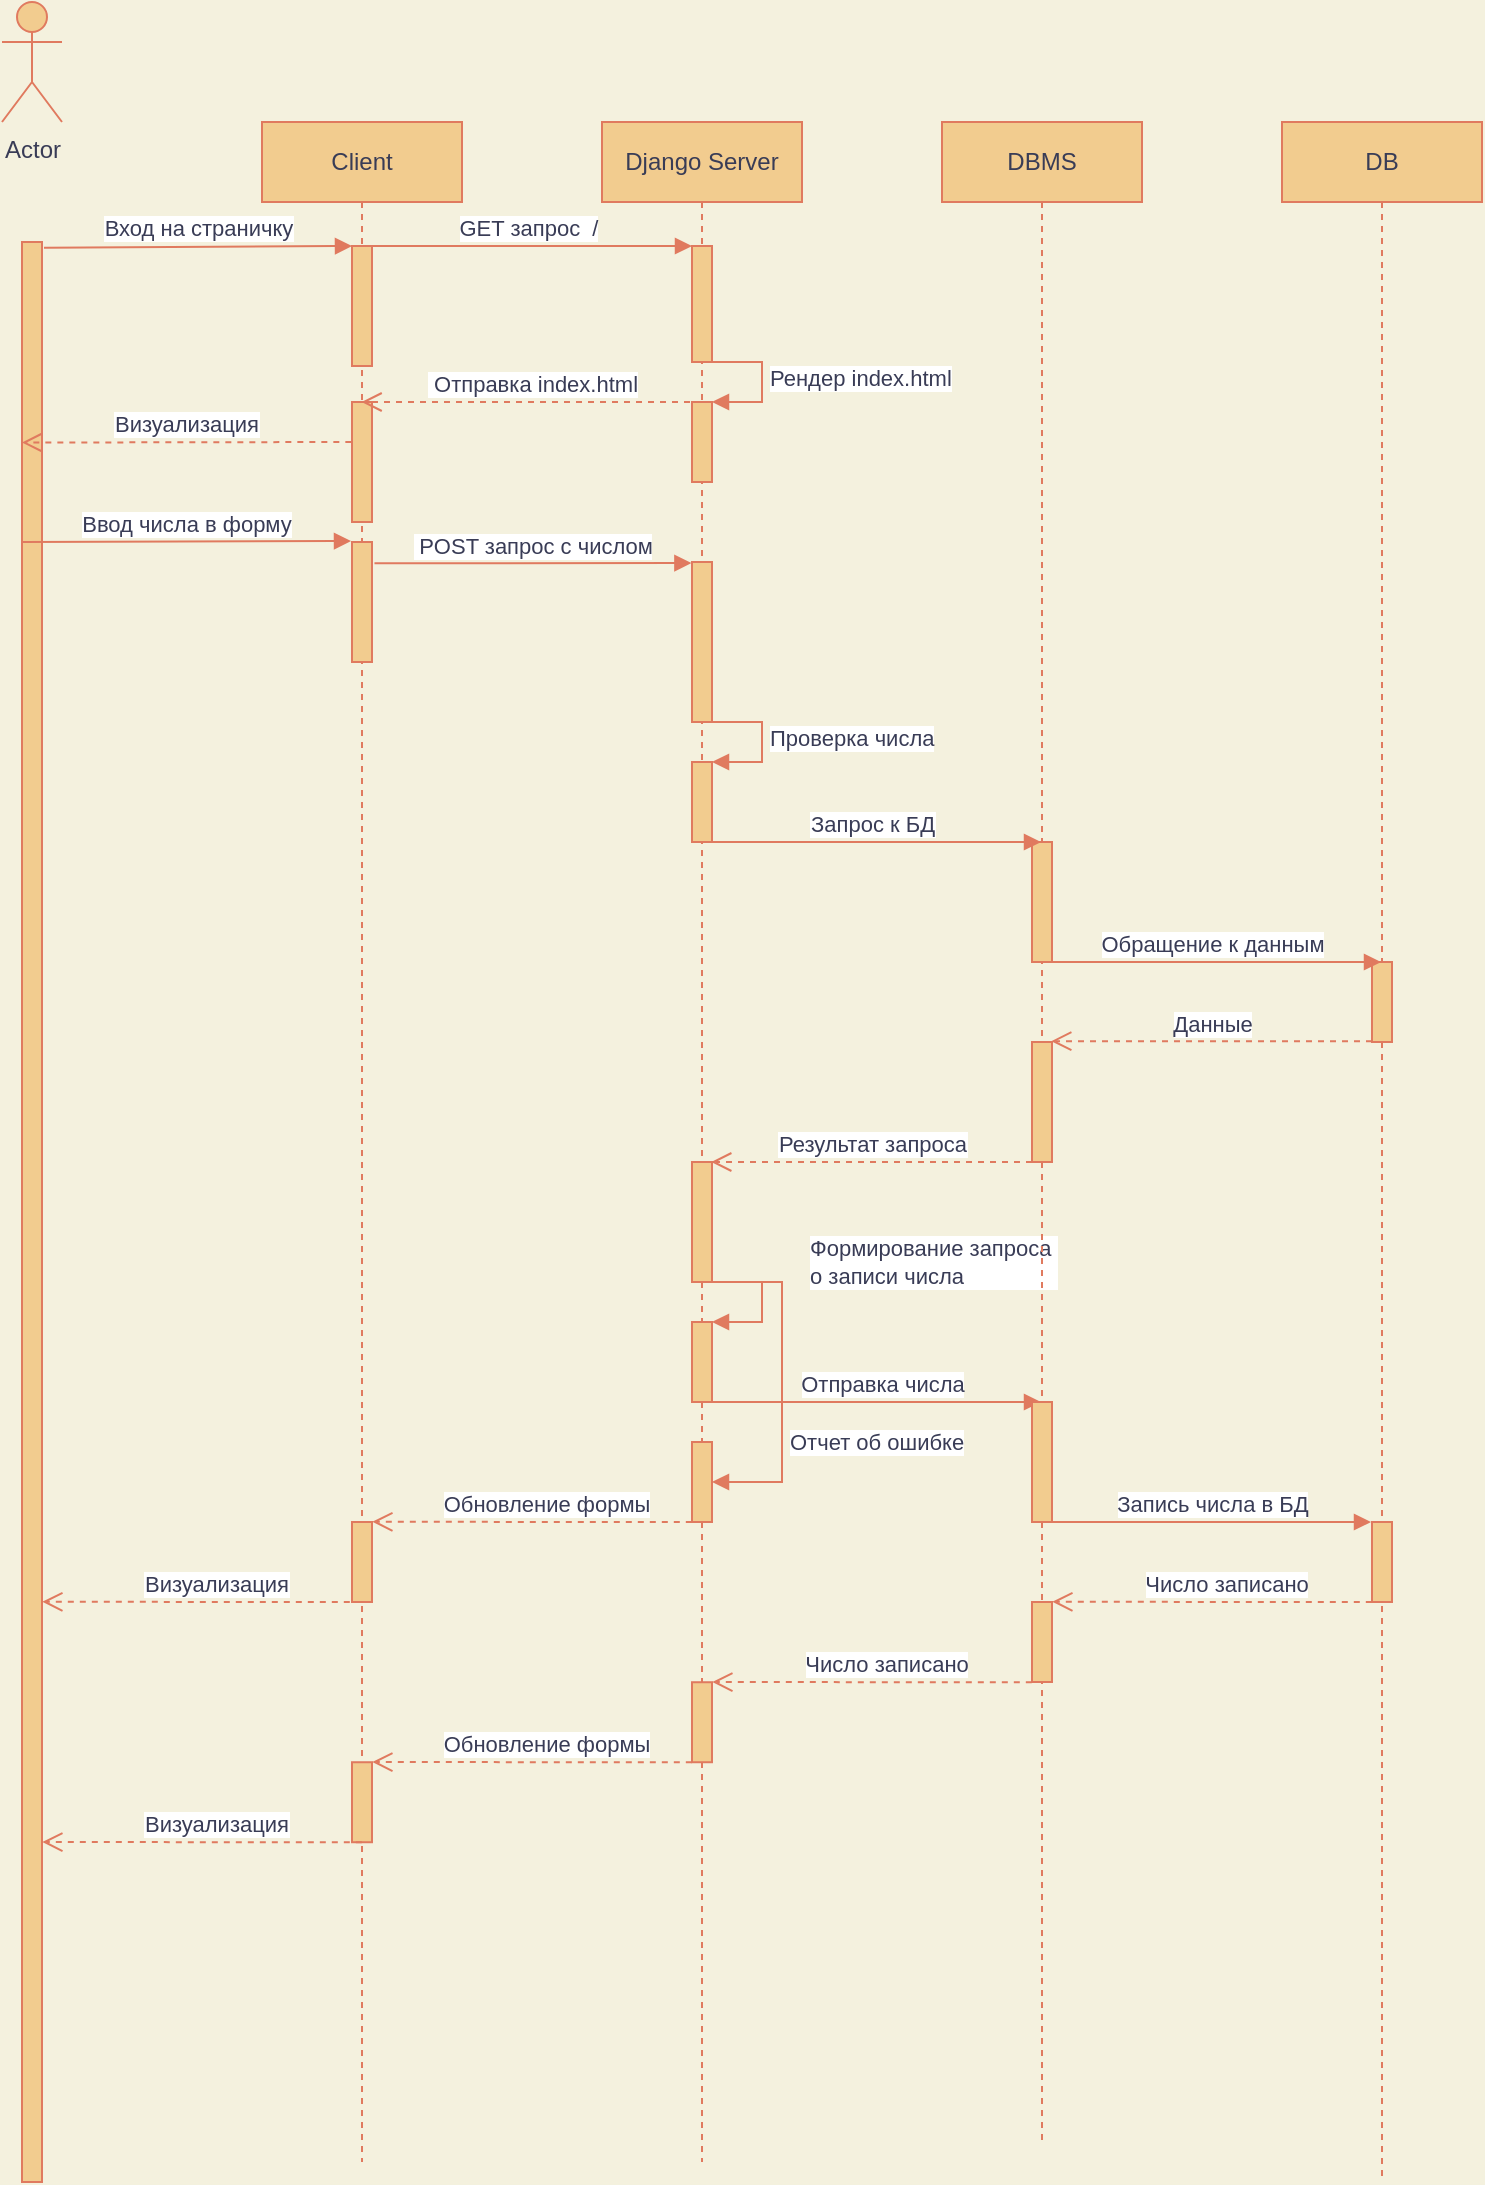 <mxfile version="16.5.4" type="device"><diagram id="aTdQ-CCidGfSh2Og6m9X" name="Page-1"><mxGraphModel dx="1185" dy="635" grid="1" gridSize="10" guides="1" tooltips="1" connect="1" arrows="1" fold="1" page="1" pageScale="1" pageWidth="1169" pageHeight="1654" background="#F4F1DE" math="0" shadow="0"><root><mxCell id="0"/><mxCell id="1" parent="0"/><mxCell id="GS0B7JtyEOWmM8uJhajH-1" value="Actor" style="shape=umlActor;verticalLabelPosition=bottom;verticalAlign=top;html=1;rounded=0;sketch=0;fontColor=#393C56;strokeColor=#E07A5F;fillColor=#F2CC8F;" vertex="1" parent="1"><mxGeometry x="250" y="180" width="30" height="60" as="geometry"/></mxCell><mxCell id="GS0B7JtyEOWmM8uJhajH-2" value="Client" style="shape=umlLifeline;perimeter=lifelinePerimeter;whiteSpace=wrap;html=1;container=1;collapsible=0;recursiveResize=0;outlineConnect=0;rounded=0;sketch=0;fontColor=#393C56;strokeColor=#E07A5F;fillColor=#F2CC8F;" vertex="1" parent="1"><mxGeometry x="380" y="240" width="100" height="1020" as="geometry"/></mxCell><mxCell id="GS0B7JtyEOWmM8uJhajH-36" value="" style="html=1;points=[];perimeter=orthogonalPerimeter;rounded=0;sketch=0;fontColor=#393C56;strokeColor=#E07A5F;fillColor=#F2CC8F;" vertex="1" parent="GS0B7JtyEOWmM8uJhajH-2"><mxGeometry x="45" y="62" width="10" height="60" as="geometry"/></mxCell><mxCell id="GS0B7JtyEOWmM8uJhajH-37" value="" style="html=1;points=[];perimeter=orthogonalPerimeter;rounded=0;sketch=0;fontColor=#393C56;strokeColor=#E07A5F;fillColor=#F2CC8F;" vertex="1" parent="GS0B7JtyEOWmM8uJhajH-2"><mxGeometry x="45" y="140" width="10" height="60" as="geometry"/></mxCell><mxCell id="GS0B7JtyEOWmM8uJhajH-38" value="" style="html=1;points=[];perimeter=orthogonalPerimeter;rounded=0;sketch=0;fontColor=#393C56;strokeColor=#E07A5F;fillColor=#F2CC8F;" vertex="1" parent="GS0B7JtyEOWmM8uJhajH-2"><mxGeometry x="45" y="210" width="10" height="60" as="geometry"/></mxCell><mxCell id="GS0B7JtyEOWmM8uJhajH-53" value="" style="html=1;points=[];perimeter=orthogonalPerimeter;rounded=0;sketch=0;fontColor=#393C56;strokeColor=#E07A5F;fillColor=#F2CC8F;" vertex="1" parent="GS0B7JtyEOWmM8uJhajH-2"><mxGeometry x="45" y="820.12" width="10" height="40" as="geometry"/></mxCell><mxCell id="GS0B7JtyEOWmM8uJhajH-54" value="Обновление формы" style="html=1;verticalAlign=bottom;endArrow=open;dashed=1;endSize=8;rounded=1;sketch=0;fontColor=#393C56;strokeColor=#E07A5F;fillColor=#F2CC8F;curved=0;exitX=-0.009;exitY=1.001;exitDx=0;exitDy=0;exitPerimeter=0;entryX=1.015;entryY=-0.003;entryDx=0;entryDy=0;entryPerimeter=0;" edge="1" parent="GS0B7JtyEOWmM8uJhajH-2" target="GS0B7JtyEOWmM8uJhajH-53"><mxGeometry x="-0.09" relative="1" as="geometry"><mxPoint x="214.91" y="820.16" as="sourcePoint"/><mxPoint x="60" y="820.12" as="targetPoint"/><mxPoint as="offset"/></mxGeometry></mxCell><mxCell id="GS0B7JtyEOWmM8uJhajH-69" value="Вход на страничку" style="html=1;verticalAlign=bottom;endArrow=block;rounded=1;sketch=0;fontColor=#393C56;strokeColor=#E07A5F;fillColor=#F2CC8F;curved=0;exitX=1.1;exitY=0.003;exitDx=0;exitDy=0;exitPerimeter=0;" edge="1" parent="GS0B7JtyEOWmM8uJhajH-2" source="GS0B7JtyEOWmM8uJhajH-9"><mxGeometry width="80" relative="1" as="geometry"><mxPoint x="-35" y="62" as="sourcePoint"/><mxPoint x="45" y="62" as="targetPoint"/></mxGeometry></mxCell><mxCell id="GS0B7JtyEOWmM8uJhajH-3" value="Django Server" style="shape=umlLifeline;perimeter=lifelinePerimeter;whiteSpace=wrap;html=1;container=1;collapsible=0;recursiveResize=0;outlineConnect=0;rounded=0;sketch=0;fontColor=#393C56;strokeColor=#E07A5F;fillColor=#F2CC8F;" vertex="1" parent="1"><mxGeometry x="550" y="240" width="100" height="1020" as="geometry"/></mxCell><mxCell id="GS0B7JtyEOWmM8uJhajH-15" value="" style="html=1;points=[];perimeter=orthogonalPerimeter;rounded=0;sketch=0;fontColor=#393C56;strokeColor=#E07A5F;fillColor=#F2CC8F;" vertex="1" parent="GS0B7JtyEOWmM8uJhajH-3"><mxGeometry x="45" y="62" width="10" height="58" as="geometry"/></mxCell><mxCell id="GS0B7JtyEOWmM8uJhajH-20" value="" style="html=1;points=[];perimeter=orthogonalPerimeter;rounded=0;sketch=0;fontColor=#393C56;strokeColor=#E07A5F;fillColor=#F2CC8F;" vertex="1" parent="GS0B7JtyEOWmM8uJhajH-3"><mxGeometry x="45" y="140" width="10" height="40" as="geometry"/></mxCell><mxCell id="GS0B7JtyEOWmM8uJhajH-21" value="Рендер index.html" style="edgeStyle=orthogonalEdgeStyle;html=1;align=left;spacingLeft=2;endArrow=block;rounded=0;entryX=1;entryY=0;sketch=0;fontColor=#393C56;strokeColor=#E07A5F;fillColor=#F2CC8F;curved=0;" edge="1" target="GS0B7JtyEOWmM8uJhajH-20" parent="GS0B7JtyEOWmM8uJhajH-3"><mxGeometry relative="1" as="geometry"><mxPoint x="50" y="120" as="sourcePoint"/><Array as="points"><mxPoint x="80" y="120"/></Array></mxGeometry></mxCell><mxCell id="GS0B7JtyEOWmM8uJhajH-27" value="" style="html=1;points=[];perimeter=orthogonalPerimeter;rounded=0;sketch=0;fontColor=#393C56;strokeColor=#E07A5F;fillColor=#F2CC8F;" vertex="1" parent="GS0B7JtyEOWmM8uJhajH-3"><mxGeometry x="45" y="220" width="10" height="80" as="geometry"/></mxCell><mxCell id="GS0B7JtyEOWmM8uJhajH-29" value="" style="html=1;points=[];perimeter=orthogonalPerimeter;rounded=0;sketch=0;fontColor=#393C56;strokeColor=#E07A5F;fillColor=#F2CC8F;" vertex="1" parent="GS0B7JtyEOWmM8uJhajH-3"><mxGeometry x="45" y="320" width="10" height="40" as="geometry"/></mxCell><mxCell id="GS0B7JtyEOWmM8uJhajH-30" value="Проверка числа" style="edgeStyle=orthogonalEdgeStyle;html=1;align=left;spacingLeft=2;endArrow=block;rounded=0;entryX=1;entryY=0;sketch=0;fontColor=#393C56;strokeColor=#E07A5F;fillColor=#F2CC8F;curved=0;" edge="1" target="GS0B7JtyEOWmM8uJhajH-29" parent="GS0B7JtyEOWmM8uJhajH-3"><mxGeometry relative="1" as="geometry"><mxPoint x="50" y="300" as="sourcePoint"/><Array as="points"><mxPoint x="80" y="300"/></Array></mxGeometry></mxCell><mxCell id="GS0B7JtyEOWmM8uJhajH-39" value="" style="html=1;points=[];perimeter=orthogonalPerimeter;rounded=0;sketch=0;fontColor=#393C56;strokeColor=#E07A5F;fillColor=#F2CC8F;" vertex="1" parent="GS0B7JtyEOWmM8uJhajH-3"><mxGeometry x="45" y="520" width="10" height="60" as="geometry"/></mxCell><mxCell id="GS0B7JtyEOWmM8uJhajH-41" value="" style="html=1;points=[];perimeter=orthogonalPerimeter;rounded=0;sketch=0;fontColor=#393C56;strokeColor=#E07A5F;fillColor=#F2CC8F;" vertex="1" parent="GS0B7JtyEOWmM8uJhajH-3"><mxGeometry x="45" y="600" width="10" height="40" as="geometry"/></mxCell><mxCell id="GS0B7JtyEOWmM8uJhajH-42" value="Формирование запроса&amp;nbsp;&lt;br&gt;о записи числа" style="edgeStyle=orthogonalEdgeStyle;html=1;align=left;spacingLeft=2;endArrow=block;rounded=0;entryX=1;entryY=0;sketch=0;fontColor=#393C56;strokeColor=#E07A5F;fillColor=#F2CC8F;curved=0;" edge="1" parent="GS0B7JtyEOWmM8uJhajH-3" target="GS0B7JtyEOWmM8uJhajH-41"><mxGeometry x="-0.2" y="22" relative="1" as="geometry"><mxPoint x="50" y="580" as="sourcePoint"/><Array as="points"><mxPoint x="80" y="580"/></Array><mxPoint x="-2" y="-10" as="offset"/></mxGeometry></mxCell><mxCell id="GS0B7JtyEOWmM8uJhajH-44" value="Отправка числа" style="html=1;verticalAlign=bottom;endArrow=block;rounded=1;sketch=0;fontColor=#393C56;strokeColor=#E07A5F;fillColor=#F2CC8F;curved=0;" edge="1" parent="GS0B7JtyEOWmM8uJhajH-3" target="GS0B7JtyEOWmM8uJhajH-6"><mxGeometry x="0.033" width="80" relative="1" as="geometry"><mxPoint x="55" y="640" as="sourcePoint"/><mxPoint x="190" y="640" as="targetPoint"/><mxPoint as="offset"/></mxGeometry></mxCell><mxCell id="GS0B7JtyEOWmM8uJhajH-51" value="" style="html=1;points=[];perimeter=orthogonalPerimeter;rounded=0;sketch=0;fontColor=#393C56;strokeColor=#E07A5F;fillColor=#F2CC8F;" vertex="1" parent="GS0B7JtyEOWmM8uJhajH-3"><mxGeometry x="45" y="780.12" width="10" height="40" as="geometry"/></mxCell><mxCell id="GS0B7JtyEOWmM8uJhajH-52" value="Число записано" style="html=1;verticalAlign=bottom;endArrow=open;dashed=1;endSize=8;rounded=1;sketch=0;fontColor=#393C56;strokeColor=#E07A5F;fillColor=#F2CC8F;curved=0;exitX=-0.009;exitY=1.001;exitDx=0;exitDy=0;exitPerimeter=0;entryX=1.015;entryY=-0.003;entryDx=0;entryDy=0;entryPerimeter=0;" edge="1" parent="GS0B7JtyEOWmM8uJhajH-3" target="GS0B7JtyEOWmM8uJhajH-51"><mxGeometry x="-0.09" relative="1" as="geometry"><mxPoint x="214.91" y="780.16" as="sourcePoint"/><mxPoint x="60" y="780.12" as="targetPoint"/><mxPoint as="offset"/></mxGeometry></mxCell><mxCell id="GS0B7JtyEOWmM8uJhajH-58" value="" style="html=1;points=[];perimeter=orthogonalPerimeter;rounded=0;sketch=0;fontColor=#393C56;strokeColor=#E07A5F;fillColor=#F2CC8F;" vertex="1" parent="GS0B7JtyEOWmM8uJhajH-3"><mxGeometry x="45" y="660" width="10" height="40" as="geometry"/></mxCell><mxCell id="GS0B7JtyEOWmM8uJhajH-59" value="Отчет об ошибке" style="edgeStyle=orthogonalEdgeStyle;html=1;align=left;spacingLeft=2;endArrow=block;rounded=0;sketch=0;fontColor=#393C56;strokeColor=#E07A5F;fillColor=#F2CC8F;curved=0;" edge="1" parent="GS0B7JtyEOWmM8uJhajH-3" target="GS0B7JtyEOWmM8uJhajH-58"><mxGeometry x="0.333" relative="1" as="geometry"><mxPoint x="60" y="580" as="sourcePoint"/><Array as="points"><mxPoint x="60" y="580"/><mxPoint x="90" y="580"/><mxPoint x="90" y="680"/></Array><mxPoint x="65" y="620" as="targetPoint"/><mxPoint as="offset"/></mxGeometry></mxCell><mxCell id="GS0B7JtyEOWmM8uJhajH-65" value="" style="html=1;points=[];perimeter=orthogonalPerimeter;rounded=0;sketch=0;fontColor=#393C56;strokeColor=#E07A5F;fillColor=#F2CC8F;" vertex="1" parent="GS0B7JtyEOWmM8uJhajH-3"><mxGeometry x="-125" y="700.0" width="10" height="40" as="geometry"/></mxCell><mxCell id="GS0B7JtyEOWmM8uJhajH-66" value="Обновление формы" style="html=1;verticalAlign=bottom;endArrow=open;dashed=1;endSize=8;rounded=1;sketch=0;fontColor=#393C56;strokeColor=#E07A5F;fillColor=#F2CC8F;curved=0;exitX=-0.009;exitY=1.001;exitDx=0;exitDy=0;exitPerimeter=0;entryX=1.015;entryY=-0.003;entryDx=0;entryDy=0;entryPerimeter=0;" edge="1" parent="GS0B7JtyEOWmM8uJhajH-3" target="GS0B7JtyEOWmM8uJhajH-65"><mxGeometry x="-0.09" relative="1" as="geometry"><mxPoint x="44.91" y="700.04" as="sourcePoint"/><mxPoint x="-490" y="460.0" as="targetPoint"/><mxPoint as="offset"/></mxGeometry></mxCell><mxCell id="GS0B7JtyEOWmM8uJhajH-67" value="" style="html=1;points=[];perimeter=orthogonalPerimeter;rounded=0;sketch=0;fontColor=#393C56;strokeColor=#E07A5F;fillColor=#F2CC8F;" vertex="1" parent="GS0B7JtyEOWmM8uJhajH-3"><mxGeometry x="45" y="660.0" width="10" height="40" as="geometry"/></mxCell><mxCell id="GS0B7JtyEOWmM8uJhajH-68" value="Визуализация" style="html=1;verticalAlign=bottom;endArrow=open;dashed=1;endSize=8;rounded=1;sketch=0;fontColor=#393C56;strokeColor=#E07A5F;fillColor=#F2CC8F;curved=0;exitX=-0.009;exitY=1.001;exitDx=0;exitDy=0;exitPerimeter=0;entryX=1.015;entryY=-0.003;entryDx=0;entryDy=0;entryPerimeter=0;" edge="1" parent="GS0B7JtyEOWmM8uJhajH-3"><mxGeometry x="-0.09" relative="1" as="geometry"><mxPoint x="-120.09" y="740.04" as="sourcePoint"/><mxPoint x="-279.85" y="739.88" as="targetPoint"/><mxPoint as="offset"/></mxGeometry></mxCell><mxCell id="GS0B7JtyEOWmM8uJhajH-6" value="DBMS" style="shape=umlLifeline;perimeter=lifelinePerimeter;whiteSpace=wrap;html=1;container=1;collapsible=0;recursiveResize=0;outlineConnect=0;rounded=0;sketch=0;fontColor=#393C56;strokeColor=#E07A5F;fillColor=#F2CC8F;" vertex="1" parent="1"><mxGeometry x="720" y="240" width="100" height="1010" as="geometry"/></mxCell><mxCell id="GS0B7JtyEOWmM8uJhajH-18" value="" style="html=1;points=[];perimeter=orthogonalPerimeter;rounded=0;sketch=0;fontColor=#393C56;strokeColor=#E07A5F;fillColor=#F2CC8F;" vertex="1" parent="GS0B7JtyEOWmM8uJhajH-6"><mxGeometry x="45" y="360" width="10" height="60" as="geometry"/></mxCell><mxCell id="GS0B7JtyEOWmM8uJhajH-35" value="" style="html=1;points=[];perimeter=orthogonalPerimeter;rounded=0;sketch=0;fontColor=#393C56;strokeColor=#E07A5F;fillColor=#F2CC8F;" vertex="1" parent="GS0B7JtyEOWmM8uJhajH-6"><mxGeometry x="45" y="460" width="10" height="60" as="geometry"/></mxCell><mxCell id="GS0B7JtyEOWmM8uJhajH-40" value="Результат запроса" style="html=1;verticalAlign=bottom;endArrow=open;dashed=1;endSize=8;rounded=1;sketch=0;fontColor=#393C56;strokeColor=#E07A5F;fillColor=#F2CC8F;curved=0;entryX=0.961;entryY=-0.007;entryDx=0;entryDy=0;entryPerimeter=0;" edge="1" parent="GS0B7JtyEOWmM8uJhajH-6"><mxGeometry relative="1" as="geometry"><mxPoint x="45" y="520.0" as="sourcePoint"/><mxPoint x="-115.39" y="520.0" as="targetPoint"/></mxGeometry></mxCell><mxCell id="GS0B7JtyEOWmM8uJhajH-45" value="" style="html=1;points=[];perimeter=orthogonalPerimeter;rounded=0;sketch=0;fontColor=#393C56;strokeColor=#E07A5F;fillColor=#F2CC8F;" vertex="1" parent="GS0B7JtyEOWmM8uJhajH-6"><mxGeometry x="45" y="640" width="10" height="60" as="geometry"/></mxCell><mxCell id="GS0B7JtyEOWmM8uJhajH-50" value="" style="html=1;points=[];perimeter=orthogonalPerimeter;rounded=0;sketch=0;fontColor=#393C56;strokeColor=#E07A5F;fillColor=#F2CC8F;" vertex="1" parent="GS0B7JtyEOWmM8uJhajH-6"><mxGeometry x="45" y="740" width="10" height="40" as="geometry"/></mxCell><mxCell id="GS0B7JtyEOWmM8uJhajH-9" value="" style="html=1;points=[];perimeter=orthogonalPerimeter;rounded=0;sketch=0;fontColor=#393C56;strokeColor=#E07A5F;fillColor=#F2CC8F;" vertex="1" parent="1"><mxGeometry x="260" y="300" width="10" height="970" as="geometry"/></mxCell><mxCell id="GS0B7JtyEOWmM8uJhajH-13" value="DB" style="shape=umlLifeline;perimeter=lifelinePerimeter;whiteSpace=wrap;html=1;container=1;collapsible=0;recursiveResize=0;outlineConnect=0;rounded=0;sketch=0;fontColor=#393C56;strokeColor=#E07A5F;fillColor=#F2CC8F;" vertex="1" parent="1"><mxGeometry x="890" y="240" width="100" height="1030" as="geometry"/></mxCell><mxCell id="GS0B7JtyEOWmM8uJhajH-33" value="" style="html=1;points=[];perimeter=orthogonalPerimeter;rounded=0;sketch=0;fontColor=#393C56;strokeColor=#E07A5F;fillColor=#F2CC8F;" vertex="1" parent="GS0B7JtyEOWmM8uJhajH-13"><mxGeometry x="45" y="420" width="10" height="40" as="geometry"/></mxCell><mxCell id="GS0B7JtyEOWmM8uJhajH-47" value="" style="html=1;points=[];perimeter=orthogonalPerimeter;rounded=0;sketch=0;fontColor=#393C56;strokeColor=#E07A5F;fillColor=#F2CC8F;" vertex="1" parent="GS0B7JtyEOWmM8uJhajH-13"><mxGeometry x="45" y="700" width="10" height="40" as="geometry"/></mxCell><mxCell id="GS0B7JtyEOWmM8uJhajH-16" value="GET запрос&amp;nbsp; /" style="html=1;verticalAlign=bottom;endArrow=block;entryX=0;entryY=0;rounded=1;sketch=0;fontColor=#393C56;strokeColor=#E07A5F;fillColor=#F2CC8F;curved=0;" edge="1" target="GS0B7JtyEOWmM8uJhajH-15" parent="1"><mxGeometry relative="1" as="geometry"><mxPoint x="430" y="302" as="sourcePoint"/></mxGeometry></mxCell><mxCell id="GS0B7JtyEOWmM8uJhajH-24" value="&amp;nbsp;Отправка index.html" style="html=1;verticalAlign=bottom;endArrow=open;dashed=1;endSize=8;rounded=1;sketch=0;fontColor=#393C56;strokeColor=#E07A5F;fillColor=#F2CC8F;curved=0;exitX=0.5;exitY=0;exitDx=0;exitDy=0;exitPerimeter=0;" edge="1" parent="1" source="GS0B7JtyEOWmM8uJhajH-20"><mxGeometry relative="1" as="geometry"><mxPoint x="520" y="380" as="sourcePoint"/><mxPoint x="429.786" y="380" as="targetPoint"/></mxGeometry></mxCell><mxCell id="GS0B7JtyEOWmM8uJhajH-25" value="Визуализация" style="html=1;verticalAlign=bottom;endArrow=open;dashed=1;endSize=8;rounded=1;sketch=0;fontColor=#393C56;strokeColor=#E07A5F;fillColor=#F2CC8F;curved=0;exitX=0.5;exitY=0;exitDx=0;exitDy=0;exitPerimeter=0;entryX=1.033;entryY=0.547;entryDx=0;entryDy=0;entryPerimeter=0;" edge="1" parent="1"><mxGeometry relative="1" as="geometry"><mxPoint x="424.67" y="400.0" as="sourcePoint"/><mxPoint x="260.0" y="400.272" as="targetPoint"/></mxGeometry></mxCell><mxCell id="GS0B7JtyEOWmM8uJhajH-26" value="Ввод числа в форму" style="html=1;verticalAlign=bottom;endArrow=block;rounded=1;sketch=0;fontColor=#393C56;strokeColor=#E07A5F;fillColor=#F2CC8F;curved=0;entryX=-0.05;entryY=-0.008;entryDx=0;entryDy=0;entryPerimeter=0;" edge="1" parent="1" target="GS0B7JtyEOWmM8uJhajH-38"><mxGeometry width="80" relative="1" as="geometry"><mxPoint x="260" y="450" as="sourcePoint"/><mxPoint x="420" y="450" as="targetPoint"/></mxGeometry></mxCell><mxCell id="GS0B7JtyEOWmM8uJhajH-28" value="&amp;nbsp;POST запрос с числом" style="html=1;verticalAlign=bottom;endArrow=block;rounded=1;sketch=0;fontColor=#393C56;strokeColor=#E07A5F;fillColor=#F2CC8F;curved=0;entryX=-0.03;entryY=0.626;entryDx=0;entryDy=0;entryPerimeter=0;exitX=1.123;exitY=0.178;exitDx=0;exitDy=0;exitPerimeter=0;" edge="1" parent="1" source="GS0B7JtyEOWmM8uJhajH-38"><mxGeometry width="80" relative="1" as="geometry"><mxPoint x="440" y="461" as="sourcePoint"/><mxPoint x="594.7" y="460.516" as="targetPoint"/></mxGeometry></mxCell><mxCell id="GS0B7JtyEOWmM8uJhajH-31" value="Запрос к БД" style="html=1;verticalAlign=bottom;endArrow=block;rounded=1;sketch=0;fontColor=#393C56;strokeColor=#E07A5F;fillColor=#F2CC8F;curved=0;" edge="1" parent="1" target="GS0B7JtyEOWmM8uJhajH-6"><mxGeometry width="80" relative="1" as="geometry"><mxPoint x="600" y="600" as="sourcePoint"/><mxPoint x="710" y="600" as="targetPoint"/></mxGeometry></mxCell><mxCell id="GS0B7JtyEOWmM8uJhajH-32" value="Обращение к данным" style="html=1;verticalAlign=bottom;endArrow=block;rounded=1;sketch=0;fontColor=#393C56;strokeColor=#E07A5F;fillColor=#F2CC8F;curved=0;" edge="1" parent="1" target="GS0B7JtyEOWmM8uJhajH-13"><mxGeometry width="80" relative="1" as="geometry"><mxPoint x="770" y="660" as="sourcePoint"/><mxPoint x="850" y="660" as="targetPoint"/></mxGeometry></mxCell><mxCell id="GS0B7JtyEOWmM8uJhajH-34" value="Данные" style="html=1;verticalAlign=bottom;endArrow=open;dashed=1;endSize=8;rounded=1;sketch=0;fontColor=#393C56;strokeColor=#E07A5F;fillColor=#F2CC8F;curved=0;entryX=0.961;entryY=-0.007;entryDx=0;entryDy=0;entryPerimeter=0;" edge="1" parent="1" source="GS0B7JtyEOWmM8uJhajH-33" target="GS0B7JtyEOWmM8uJhajH-35"><mxGeometry relative="1" as="geometry"><mxPoint x="920" y="700" as="sourcePoint"/><mxPoint x="840" y="700" as="targetPoint"/></mxGeometry></mxCell><mxCell id="GS0B7JtyEOWmM8uJhajH-48" value="Запись числа в БД" style="html=1;verticalAlign=bottom;endArrow=block;rounded=1;sketch=0;fontColor=#393C56;strokeColor=#E07A5F;fillColor=#F2CC8F;curved=0;" edge="1" parent="1"><mxGeometry x="0.033" width="80" relative="1" as="geometry"><mxPoint x="770" y="940" as="sourcePoint"/><mxPoint x="934.5" y="940" as="targetPoint"/><mxPoint as="offset"/></mxGeometry></mxCell><mxCell id="GS0B7JtyEOWmM8uJhajH-49" value="Число записано" style="html=1;verticalAlign=bottom;endArrow=open;dashed=1;endSize=8;rounded=1;sketch=0;fontColor=#393C56;strokeColor=#E07A5F;fillColor=#F2CC8F;curved=0;exitX=-0.009;exitY=1.001;exitDx=0;exitDy=0;exitPerimeter=0;entryX=1.015;entryY=-0.003;entryDx=0;entryDy=0;entryPerimeter=0;" edge="1" parent="1" source="GS0B7JtyEOWmM8uJhajH-47" target="GS0B7JtyEOWmM8uJhajH-50"><mxGeometry x="-0.09" relative="1" as="geometry"><mxPoint x="930" y="980" as="sourcePoint"/><mxPoint x="780" y="980" as="targetPoint"/><mxPoint as="offset"/></mxGeometry></mxCell><mxCell id="GS0B7JtyEOWmM8uJhajH-56" value="Визуализация" style="html=1;verticalAlign=bottom;endArrow=open;dashed=1;endSize=8;rounded=1;sketch=0;fontColor=#393C56;strokeColor=#E07A5F;fillColor=#F2CC8F;curved=0;exitX=-0.009;exitY=1.001;exitDx=0;exitDy=0;exitPerimeter=0;entryX=1.015;entryY=-0.003;entryDx=0;entryDy=0;entryPerimeter=0;" edge="1" parent="1"><mxGeometry x="-0.09" relative="1" as="geometry"><mxPoint x="429.91" y="1100.16" as="sourcePoint"/><mxPoint x="270.15" y="1100" as="targetPoint"/><mxPoint as="offset"/></mxGeometry></mxCell></root></mxGraphModel></diagram></mxfile>